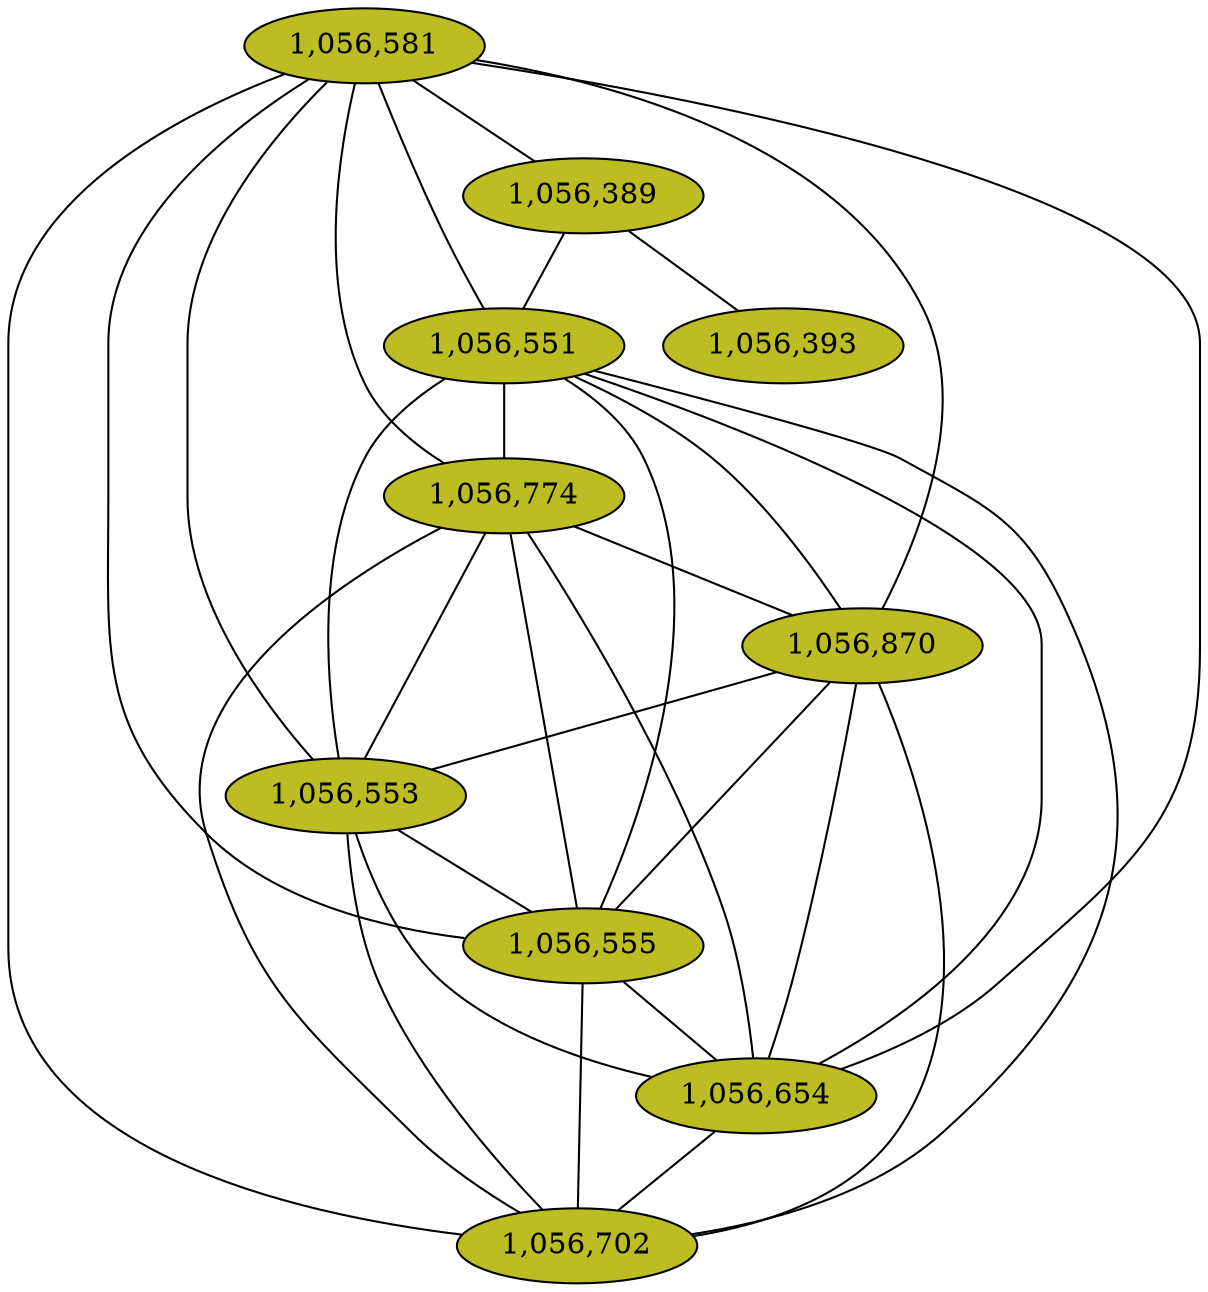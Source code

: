 graph CAMP_cc4 {
	K = 2.0;
	overlap="prism2";	"1,056,581" [style="filled", fillcolor="#bcbd22", fontcolor="#000000"];
	"1,056,389" [style="filled", fillcolor="#bcbd22", fontcolor="#000000"];
	"1,056,551" [style="filled", fillcolor="#bcbd22", fontcolor="#000000"];
	"1,056,774" [style="filled", fillcolor="#bcbd22", fontcolor="#000000"];
	"1,056,393" [style="filled", fillcolor="#bcbd22", fontcolor="#000000"];
	"1,056,870" [style="filled", fillcolor="#bcbd22", fontcolor="#000000"];
	"1,056,553" [style="filled", fillcolor="#bcbd22", fontcolor="#000000"];
	"1,056,555" [style="filled", fillcolor="#bcbd22", fontcolor="#000000"];
	"1,056,654" [style="filled", fillcolor="#bcbd22", fontcolor="#000000"];
	"1,056,702" [style="filled", fillcolor="#bcbd22", fontcolor="#000000"];
	"1,056,581" -- "1,056,389";
	"1,056,581" -- "1,056,551";
	"1,056,581" -- "1,056,553";
	"1,056,581" -- "1,056,555";
	"1,056,581" -- "1,056,654";
	"1,056,581" -- "1,056,702";
	"1,056,581" -- "1,056,774";
	"1,056,581" -- "1,056,870";
	"1,056,389" -- "1,056,393";
	"1,056,389" -- "1,056,551";
	"1,056,551" -- "1,056,553";
	"1,056,551" -- "1,056,555";
	"1,056,551" -- "1,056,654";
	"1,056,551" -- "1,056,702";
	"1,056,551" -- "1,056,774";
	"1,056,551" -- "1,056,870";
	"1,056,774" -- "1,056,553";
	"1,056,774" -- "1,056,555";
	"1,056,774" -- "1,056,654";
	"1,056,774" -- "1,056,702";
	"1,056,774" -- "1,056,870";
	"1,056,870" -- "1,056,553";
	"1,056,870" -- "1,056,555";
	"1,056,870" -- "1,056,654";
	"1,056,870" -- "1,056,702";
	"1,056,553" -- "1,056,555";
	"1,056,553" -- "1,056,654";
	"1,056,553" -- "1,056,702";
	"1,056,555" -- "1,056,654";
	"1,056,555" -- "1,056,702";
	"1,056,654" -- "1,056,702";
}